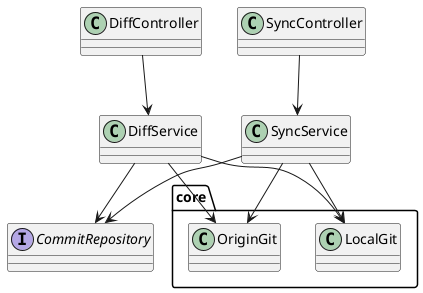@startuml
set namespaceSeparator ::

class DiffController
class SyncController
class DiffService
class SyncService
interface CommitRepository
class core::LocalGit
class core::OriginGit

DiffController -->  DiffService
DiffService --> CommitRepository
DiffService --> core::LocalGit
DiffService --> core::OriginGit

SyncController --> SyncService
SyncService --> CommitRepository
SyncService --> core::LocalGit
SyncService --> core::OriginGit

@enduml